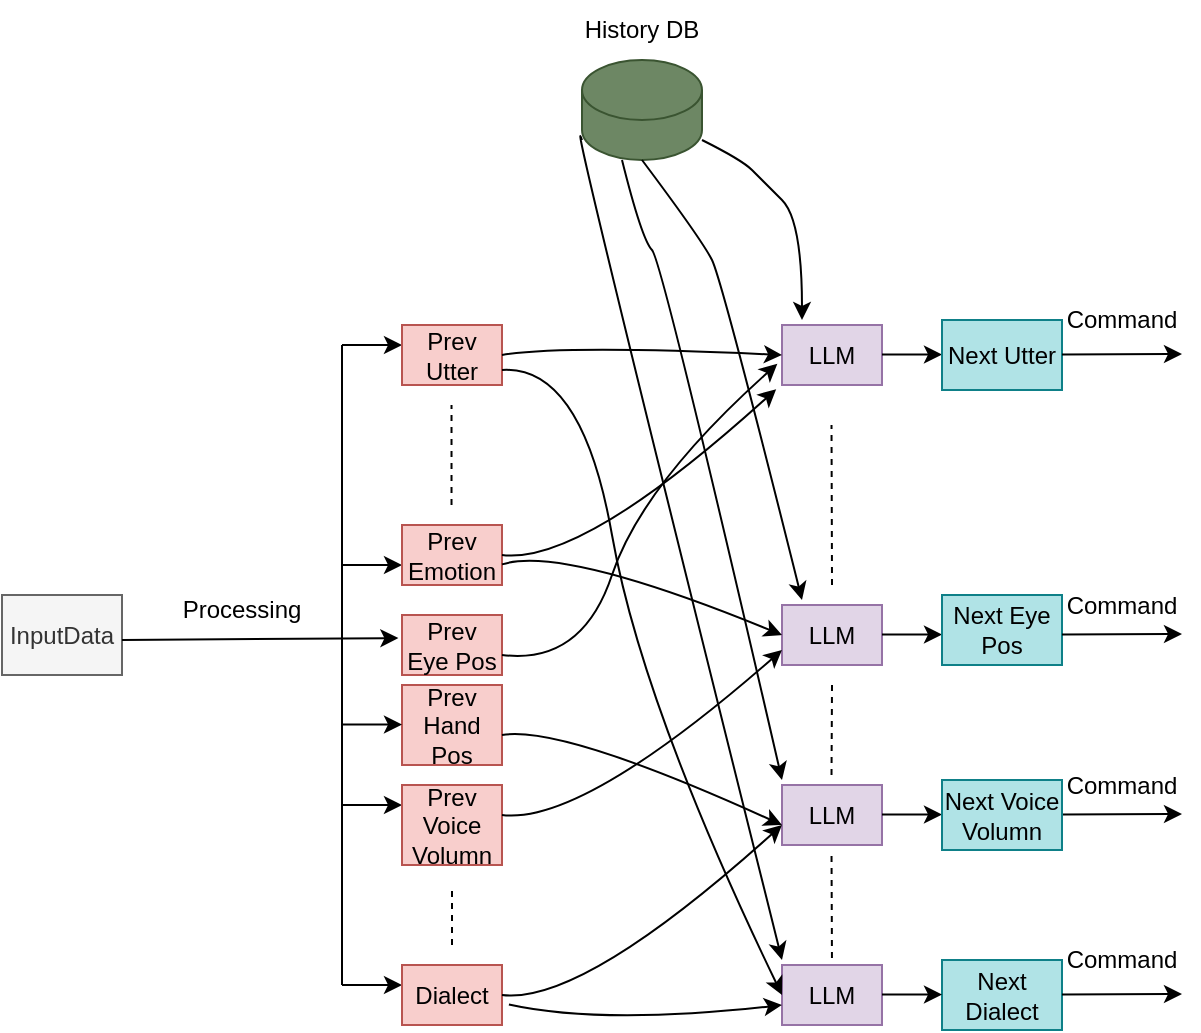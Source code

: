 <mxfile version="24.7.12">
  <diagram name="ページ1" id="9uj0oaKwGcR9AODOr1Fj">
    <mxGraphModel dx="989" dy="509" grid="1" gridSize="10" guides="1" tooltips="1" connect="1" arrows="1" fold="1" page="1" pageScale="1" pageWidth="827" pageHeight="1169" math="0" shadow="0">
      <root>
        <mxCell id="0" />
        <mxCell id="1" parent="0" />
        <mxCell id="Cd58vTRSSTUxn1B4rG9A-1" value="InputData" style="rounded=0;whiteSpace=wrap;html=1;fillColor=#f5f5f5;fontColor=#333333;strokeColor=#666666;" parent="1" vertex="1">
          <mxGeometry x="70" y="487.5" width="60" height="40" as="geometry" />
        </mxCell>
        <mxCell id="Cd58vTRSSTUxn1B4rG9A-4" value="Prev Hand Pos" style="whiteSpace=wrap;html=1;rounded=0;fillColor=#f8cecc;strokeColor=#b85450;" parent="1" vertex="1">
          <mxGeometry x="270" y="532.5" width="50" height="40" as="geometry" />
        </mxCell>
        <mxCell id="Cd58vTRSSTUxn1B4rG9A-11" value="Prev Eye Pos" style="rounded=0;whiteSpace=wrap;html=1;fillColor=#f8cecc;strokeColor=#b85450;" parent="1" vertex="1">
          <mxGeometry x="270" y="497.5" width="50" height="30" as="geometry" />
        </mxCell>
        <mxCell id="Cd58vTRSSTUxn1B4rG9A-17" value="" style="endArrow=none;html=1;rounded=0;" parent="1" edge="1">
          <mxGeometry width="50" height="50" relative="1" as="geometry">
            <mxPoint x="240" y="512.5" as="sourcePoint" />
            <mxPoint x="240" y="362.5" as="targetPoint" />
          </mxGeometry>
        </mxCell>
        <mxCell id="Cd58vTRSSTUxn1B4rG9A-18" value="" style="endArrow=none;html=1;rounded=0;" parent="1" edge="1">
          <mxGeometry width="50" height="50" relative="1" as="geometry">
            <mxPoint x="240" y="682.5" as="sourcePoint" />
            <mxPoint x="240" y="552.5" as="targetPoint" />
          </mxGeometry>
        </mxCell>
        <mxCell id="Cd58vTRSSTUxn1B4rG9A-19" value="" style="endArrow=classic;html=1;rounded=0;" parent="1" edge="1">
          <mxGeometry width="50" height="50" relative="1" as="geometry">
            <mxPoint x="240" y="472.5" as="sourcePoint" />
            <mxPoint x="270" y="472.5" as="targetPoint" />
          </mxGeometry>
        </mxCell>
        <mxCell id="Cd58vTRSSTUxn1B4rG9A-21" value="" style="endArrow=classic;html=1;rounded=0;" parent="1" edge="1">
          <mxGeometry width="50" height="50" relative="1" as="geometry">
            <mxPoint x="240" y="362.5" as="sourcePoint" />
            <mxPoint x="270" y="362.5" as="targetPoint" />
          </mxGeometry>
        </mxCell>
        <mxCell id="Cd58vTRSSTUxn1B4rG9A-22" value="" style="endArrow=classic;html=1;rounded=0;" parent="1" edge="1">
          <mxGeometry width="50" height="50" relative="1" as="geometry">
            <mxPoint x="240" y="592.5" as="sourcePoint" />
            <mxPoint x="270" y="592.5" as="targetPoint" />
          </mxGeometry>
        </mxCell>
        <mxCell id="Cd58vTRSSTUxn1B4rG9A-24" value="" style="endArrow=classic;html=1;rounded=0;" parent="1" edge="1">
          <mxGeometry width="50" height="50" relative="1" as="geometry">
            <mxPoint x="240" y="682.5" as="sourcePoint" />
            <mxPoint x="270" y="682.5" as="targetPoint" />
          </mxGeometry>
        </mxCell>
        <mxCell id="Cd58vTRSSTUxn1B4rG9A-25" value="" style="endArrow=classic;html=1;rounded=0;" parent="1" edge="1">
          <mxGeometry width="50" height="50" relative="1" as="geometry">
            <mxPoint x="240" y="552.26" as="sourcePoint" />
            <mxPoint x="270" y="552.26" as="targetPoint" />
          </mxGeometry>
        </mxCell>
        <mxCell id="Cd58vTRSSTUxn1B4rG9A-26" value="" style="endArrow=classic;html=1;rounded=0;" parent="1" edge="1">
          <mxGeometry width="50" height="50" relative="1" as="geometry">
            <mxPoint x="600" y="597.26" as="sourcePoint" />
            <mxPoint x="660" y="597" as="targetPoint" />
          </mxGeometry>
        </mxCell>
        <mxCell id="Cd58vTRSSTUxn1B4rG9A-27" value="" style="endArrow=none;dashed=1;html=1;rounded=0;" parent="1" edge="1">
          <mxGeometry width="50" height="50" relative="1" as="geometry">
            <mxPoint x="295" y="662.5" as="sourcePoint" />
            <mxPoint x="295" y="632.5" as="targetPoint" />
          </mxGeometry>
        </mxCell>
        <mxCell id="Cd58vTRSSTUxn1B4rG9A-28" value="LLM" style="whiteSpace=wrap;html=1;rounded=0;fillColor=#e1d5e7;strokeColor=#9673a6;" parent="1" vertex="1">
          <mxGeometry x="460" y="492.5" width="50" height="30" as="geometry" />
        </mxCell>
        <mxCell id="Cd58vTRSSTUxn1B4rG9A-29" value="Prev Utter" style="whiteSpace=wrap;html=1;rounded=0;fillColor=#f8cecc;strokeColor=#b85450;" parent="1" vertex="1">
          <mxGeometry x="270" y="352.5" width="50" height="30" as="geometry" />
        </mxCell>
        <mxCell id="Cd58vTRSSTUxn1B4rG9A-30" value="LLM" style="whiteSpace=wrap;html=1;rounded=0;fillColor=#e1d5e7;strokeColor=#9673a6;" parent="1" vertex="1">
          <mxGeometry x="460" y="352.5" width="50" height="30" as="geometry" />
        </mxCell>
        <mxCell id="Cd58vTRSSTUxn1B4rG9A-31" value="Prev Emotion" style="whiteSpace=wrap;html=1;rounded=0;fillColor=#f8cecc;strokeColor=#b85450;" parent="1" vertex="1">
          <mxGeometry x="270" y="452.5" width="50" height="30" as="geometry" />
        </mxCell>
        <mxCell id="Cd58vTRSSTUxn1B4rG9A-32" value="Dialect" style="whiteSpace=wrap;html=1;rounded=0;fillColor=#f8cecc;strokeColor=#b85450;" parent="1" vertex="1">
          <mxGeometry x="270" y="672.5" width="50" height="30" as="geometry" />
        </mxCell>
        <mxCell id="Cd58vTRSSTUxn1B4rG9A-33" value="Prev Voice Volumn" style="whiteSpace=wrap;html=1;rounded=0;fillColor=#f8cecc;strokeColor=#b85450;" parent="1" vertex="1">
          <mxGeometry x="270" y="582.5" width="50" height="40" as="geometry" />
        </mxCell>
        <mxCell id="Cd58vTRSSTUxn1B4rG9A-34" value="LLM" style="whiteSpace=wrap;html=1;rounded=0;fillColor=#e1d5e7;strokeColor=#9673a6;" parent="1" vertex="1">
          <mxGeometry x="460" y="582.5" width="50" height="30" as="geometry" />
        </mxCell>
        <mxCell id="Cd58vTRSSTUxn1B4rG9A-35" value="" style="endArrow=none;dashed=1;html=1;rounded=0;" parent="1" edge="1">
          <mxGeometry width="50" height="50" relative="1" as="geometry">
            <mxPoint x="294.76" y="442.5" as="sourcePoint" />
            <mxPoint x="294.76" y="392.5" as="targetPoint" />
          </mxGeometry>
        </mxCell>
        <mxCell id="Cd58vTRSSTUxn1B4rG9A-38" value="" style="curved=1;endArrow=classic;html=1;rounded=0;entryX=0;entryY=0.5;entryDx=0;entryDy=0;exitX=1;exitY=0.657;exitDx=0;exitDy=0;exitPerimeter=0;" parent="1" source="Cd58vTRSSTUxn1B4rG9A-31" target="Cd58vTRSSTUxn1B4rG9A-28" edge="1">
          <mxGeometry width="50" height="50" relative="1" as="geometry">
            <mxPoint x="320" y="472.5" as="sourcePoint" />
            <mxPoint x="450" y="512.5" as="targetPoint" />
            <Array as="points">
              <mxPoint x="350" y="462.5" />
            </Array>
          </mxGeometry>
        </mxCell>
        <mxCell id="Cd58vTRSSTUxn1B4rG9A-40" value="" style="curved=1;endArrow=classic;html=1;rounded=0;exitX=1;exitY=0.5;exitDx=0;exitDy=0;entryX=-0.058;entryY=1.069;entryDx=0;entryDy=0;entryPerimeter=0;" parent="1" source="Cd58vTRSSTUxn1B4rG9A-31" target="Cd58vTRSSTUxn1B4rG9A-30" edge="1">
          <mxGeometry width="50" height="50" relative="1" as="geometry">
            <mxPoint x="330" y="472.5" as="sourcePoint" />
            <mxPoint x="460" y="412.5" as="targetPoint" />
            <Array as="points">
              <mxPoint x="360" y="472.5" />
            </Array>
          </mxGeometry>
        </mxCell>
        <mxCell id="Cd58vTRSSTUxn1B4rG9A-41" value="" style="curved=1;endArrow=classic;html=1;rounded=0;exitX=1;exitY=0.5;exitDx=0;exitDy=0;entryX=0;entryY=0.5;entryDx=0;entryDy=0;" parent="1" target="Cd58vTRSSTUxn1B4rG9A-30" edge="1">
          <mxGeometry width="50" height="50" relative="1" as="geometry">
            <mxPoint x="320" y="367.5" as="sourcePoint" />
            <mxPoint x="460" y="412.5" as="targetPoint" />
            <Array as="points">
              <mxPoint x="350" y="362.5" />
            </Array>
          </mxGeometry>
        </mxCell>
        <mxCell id="Cd58vTRSSTUxn1B4rG9A-42" value="" style="curved=1;endArrow=classic;html=1;rounded=0;entryX=0;entryY=0.5;entryDx=0;entryDy=0;exitX=1;exitY=0.5;exitDx=0;exitDy=0;" parent="1" edge="1">
          <mxGeometry width="50" height="50" relative="1" as="geometry">
            <mxPoint x="320" y="557.5" as="sourcePoint" />
            <mxPoint x="460" y="602.5" as="targetPoint" />
            <Array as="points">
              <mxPoint x="350" y="552.5" />
            </Array>
          </mxGeometry>
        </mxCell>
        <mxCell id="Cd58vTRSSTUxn1B4rG9A-43" value="" style="curved=1;endArrow=classic;html=1;rounded=0;exitX=1;exitY=0.5;exitDx=0;exitDy=0;" parent="1" edge="1">
          <mxGeometry width="50" height="50" relative="1" as="geometry">
            <mxPoint x="320" y="687.5" as="sourcePoint" />
            <mxPoint x="460" y="602.5" as="targetPoint" />
            <Array as="points">
              <mxPoint x="360" y="692.5" />
            </Array>
          </mxGeometry>
        </mxCell>
        <mxCell id="Cd58vTRSSTUxn1B4rG9A-44" value="" style="curved=1;endArrow=classic;html=1;rounded=0;exitX=1;exitY=0.5;exitDx=0;exitDy=0;entryX=-0.046;entryY=0.646;entryDx=0;entryDy=0;entryPerimeter=0;" parent="1" target="Cd58vTRSSTUxn1B4rG9A-30" edge="1">
          <mxGeometry width="50" height="50" relative="1" as="geometry">
            <mxPoint x="320" y="517.5" as="sourcePoint" />
            <mxPoint x="460" y="462.5" as="targetPoint" />
            <Array as="points">
              <mxPoint x="360" y="522.5" />
              <mxPoint x="390" y="432.5" />
            </Array>
          </mxGeometry>
        </mxCell>
        <mxCell id="Cd58vTRSSTUxn1B4rG9A-45" value="" style="curved=1;endArrow=classic;html=1;rounded=0;exitX=1;exitY=0.5;exitDx=0;exitDy=0;entryX=0;entryY=0.75;entryDx=0;entryDy=0;" parent="1" target="Cd58vTRSSTUxn1B4rG9A-28" edge="1">
          <mxGeometry width="50" height="50" relative="1" as="geometry">
            <mxPoint x="320" y="597.5" as="sourcePoint" />
            <mxPoint x="460" y="542.5" as="targetPoint" />
            <Array as="points">
              <mxPoint x="360" y="602.5" />
            </Array>
          </mxGeometry>
        </mxCell>
        <mxCell id="Cd58vTRSSTUxn1B4rG9A-46" value="" style="endArrow=classic;html=1;rounded=0;" parent="1" edge="1">
          <mxGeometry width="50" height="50" relative="1" as="geometry">
            <mxPoint x="510" y="367.26" as="sourcePoint" />
            <mxPoint x="540" y="367.26" as="targetPoint" />
          </mxGeometry>
        </mxCell>
        <mxCell id="Cd58vTRSSTUxn1B4rG9A-47" value="" style="endArrow=classic;html=1;rounded=0;" parent="1" edge="1">
          <mxGeometry width="50" height="50" relative="1" as="geometry">
            <mxPoint x="510" y="597.26" as="sourcePoint" />
            <mxPoint x="540" y="597.26" as="targetPoint" />
          </mxGeometry>
        </mxCell>
        <mxCell id="Cd58vTRSSTUxn1B4rG9A-48" value="" style="endArrow=classic;html=1;rounded=0;" parent="1" edge="1">
          <mxGeometry width="50" height="50" relative="1" as="geometry">
            <mxPoint x="510" y="507.26" as="sourcePoint" />
            <mxPoint x="540" y="507.26" as="targetPoint" />
          </mxGeometry>
        </mxCell>
        <mxCell id="Cd58vTRSSTUxn1B4rG9A-49" value="" style="endArrow=none;dashed=1;html=1;rounded=0;" parent="1" edge="1">
          <mxGeometry width="50" height="50" relative="1" as="geometry">
            <mxPoint x="485" y="482.5" as="sourcePoint" />
            <mxPoint x="484.76" y="402.5" as="targetPoint" />
          </mxGeometry>
        </mxCell>
        <mxCell id="Cd58vTRSSTUxn1B4rG9A-50" value="" style="endArrow=none;dashed=1;html=1;rounded=0;" parent="1" edge="1">
          <mxGeometry width="50" height="50" relative="1" as="geometry">
            <mxPoint x="484.76" y="577.5" as="sourcePoint" />
            <mxPoint x="485" y="532.5" as="targetPoint" />
          </mxGeometry>
        </mxCell>
        <mxCell id="Cd58vTRSSTUxn1B4rG9A-51" value="Next Utter" style="rounded=0;whiteSpace=wrap;html=1;fillColor=#b0e3e6;strokeColor=#0e8088;" parent="1" vertex="1">
          <mxGeometry x="540" y="350" width="60" height="35" as="geometry" />
        </mxCell>
        <mxCell id="Cd58vTRSSTUxn1B4rG9A-52" value="Next Eye Pos" style="rounded=0;whiteSpace=wrap;html=1;fillColor=#b0e3e6;strokeColor=#0e8088;" parent="1" vertex="1">
          <mxGeometry x="540" y="487.5" width="60" height="35" as="geometry" />
        </mxCell>
        <mxCell id="Cd58vTRSSTUxn1B4rG9A-53" value="Next Voice Volumn" style="rounded=0;whiteSpace=wrap;html=1;fillColor=#b0e3e6;strokeColor=#0e8088;" parent="1" vertex="1">
          <mxGeometry x="540" y="580" width="60" height="35" as="geometry" />
        </mxCell>
        <mxCell id="Cd58vTRSSTUxn1B4rG9A-54" value="" style="endArrow=none;dashed=1;html=1;rounded=0;" parent="1" edge="1">
          <mxGeometry width="50" height="50" relative="1" as="geometry">
            <mxPoint x="485" y="675" as="sourcePoint" />
            <mxPoint x="484.76" y="615" as="targetPoint" />
          </mxGeometry>
        </mxCell>
        <mxCell id="Cd58vTRSSTUxn1B4rG9A-57" value="LLM" style="whiteSpace=wrap;html=1;rounded=0;fillColor=#e1d5e7;strokeColor=#9673a6;" parent="1" vertex="1">
          <mxGeometry x="460" y="672.5" width="50" height="30" as="geometry" />
        </mxCell>
        <mxCell id="Cd58vTRSSTUxn1B4rG9A-58" value="Next Dialect" style="rounded=0;whiteSpace=wrap;html=1;fillColor=#b0e3e6;strokeColor=#0e8088;" parent="1" vertex="1">
          <mxGeometry x="540" y="670" width="60" height="35" as="geometry" />
        </mxCell>
        <mxCell id="Cd58vTRSSTUxn1B4rG9A-59" value="" style="endArrow=classic;html=1;rounded=0;" parent="1" edge="1">
          <mxGeometry width="50" height="50" relative="1" as="geometry">
            <mxPoint x="510" y="687.26" as="sourcePoint" />
            <mxPoint x="540" y="687.26" as="targetPoint" />
          </mxGeometry>
        </mxCell>
        <mxCell id="Cd58vTRSSTUxn1B4rG9A-60" value="" style="curved=1;endArrow=classic;html=1;rounded=0;exitX=1;exitY=0.75;exitDx=0;exitDy=0;entryX=0;entryY=0.5;entryDx=0;entryDy=0;" parent="1" source="Cd58vTRSSTUxn1B4rG9A-29" target="Cd58vTRSSTUxn1B4rG9A-57" edge="1">
          <mxGeometry width="50" height="50" relative="1" as="geometry">
            <mxPoint x="330" y="377.5" as="sourcePoint" />
            <mxPoint x="470" y="377.5" as="targetPoint" />
            <Array as="points">
              <mxPoint x="360" y="372.5" />
              <mxPoint x="390" y="542.5" />
            </Array>
          </mxGeometry>
        </mxCell>
        <mxCell id="Cd58vTRSSTUxn1B4rG9A-61" value="" style="curved=1;endArrow=classic;html=1;rounded=0;exitX=1.069;exitY=0.657;exitDx=0;exitDy=0;exitPerimeter=0;" parent="1" source="Cd58vTRSSTUxn1B4rG9A-32" edge="1">
          <mxGeometry width="50" height="50" relative="1" as="geometry">
            <mxPoint x="330" y="697.5" as="sourcePoint" />
            <mxPoint x="460" y="692.5" as="targetPoint" />
            <Array as="points">
              <mxPoint x="370" y="702.5" />
            </Array>
          </mxGeometry>
        </mxCell>
        <mxCell id="Cd58vTRSSTUxn1B4rG9A-62" value="Processing" style="text;html=1;align=center;verticalAlign=middle;whiteSpace=wrap;rounded=0;" parent="1" vertex="1">
          <mxGeometry x="160" y="480" width="60" height="30" as="geometry" />
        </mxCell>
        <mxCell id="Cd58vTRSSTUxn1B4rG9A-63" value="" style="endArrow=classic;html=1;rounded=0;entryX=-0.036;entryY=0.385;entryDx=0;entryDy=0;entryPerimeter=0;" parent="1" target="Cd58vTRSSTUxn1B4rG9A-11" edge="1">
          <mxGeometry width="50" height="50" relative="1" as="geometry">
            <mxPoint x="130" y="510" as="sourcePoint" />
            <mxPoint x="180" y="460" as="targetPoint" />
          </mxGeometry>
        </mxCell>
        <mxCell id="Cd58vTRSSTUxn1B4rG9A-64" value="" style="endArrow=none;html=1;rounded=0;" parent="1" edge="1">
          <mxGeometry width="50" height="50" relative="1" as="geometry">
            <mxPoint x="240" y="560" as="sourcePoint" />
            <mxPoint x="240" y="510" as="targetPoint" />
          </mxGeometry>
        </mxCell>
        <mxCell id="Cd58vTRSSTUxn1B4rG9A-65" value="" style="endArrow=classic;html=1;rounded=0;" parent="1" edge="1">
          <mxGeometry width="50" height="50" relative="1" as="geometry">
            <mxPoint x="600" y="367.26" as="sourcePoint" />
            <mxPoint x="660" y="367" as="targetPoint" />
          </mxGeometry>
        </mxCell>
        <mxCell id="Cd58vTRSSTUxn1B4rG9A-66" value="" style="endArrow=classic;html=1;rounded=0;" parent="1" edge="1">
          <mxGeometry width="50" height="50" relative="1" as="geometry">
            <mxPoint x="600" y="687.26" as="sourcePoint" />
            <mxPoint x="660" y="687" as="targetPoint" />
          </mxGeometry>
        </mxCell>
        <mxCell id="Cd58vTRSSTUxn1B4rG9A-67" value="" style="endArrow=classic;html=1;rounded=0;" parent="1" edge="1">
          <mxGeometry width="50" height="50" relative="1" as="geometry">
            <mxPoint x="600" y="507.26" as="sourcePoint" />
            <mxPoint x="660" y="507" as="targetPoint" />
          </mxGeometry>
        </mxCell>
        <mxCell id="Cd58vTRSSTUxn1B4rG9A-68" value="Command" style="text;html=1;align=center;verticalAlign=middle;whiteSpace=wrap;rounded=0;" parent="1" vertex="1">
          <mxGeometry x="610" y="340" width="40" height="20" as="geometry" />
        </mxCell>
        <mxCell id="Cd58vTRSSTUxn1B4rG9A-69" value="Command" style="text;html=1;align=center;verticalAlign=middle;whiteSpace=wrap;rounded=0;" parent="1" vertex="1">
          <mxGeometry x="610" y="482.5" width="40" height="20" as="geometry" />
        </mxCell>
        <mxCell id="Cd58vTRSSTUxn1B4rG9A-70" value="Command" style="text;html=1;align=center;verticalAlign=middle;whiteSpace=wrap;rounded=0;" parent="1" vertex="1">
          <mxGeometry x="610" y="572.5" width="40" height="20" as="geometry" />
        </mxCell>
        <mxCell id="Cd58vTRSSTUxn1B4rG9A-71" value="Command" style="text;html=1;align=center;verticalAlign=middle;whiteSpace=wrap;rounded=0;" parent="1" vertex="1">
          <mxGeometry x="610" y="660" width="40" height="20" as="geometry" />
        </mxCell>
        <mxCell id="Mk5tEbPR7TCNFJ9Gu0Fp-1" value="" style="shape=cylinder3;whiteSpace=wrap;html=1;boundedLbl=1;backgroundOutline=1;size=15;fillColor=#6d8764;fontColor=#ffffff;strokeColor=#3A5431;" vertex="1" parent="1">
          <mxGeometry x="360" y="220" width="60" height="50" as="geometry" />
        </mxCell>
        <mxCell id="Mk5tEbPR7TCNFJ9Gu0Fp-2" value="History DB" style="text;html=1;align=center;verticalAlign=middle;whiteSpace=wrap;rounded=0;" vertex="1" parent="1">
          <mxGeometry x="360" y="190" width="60" height="30" as="geometry" />
        </mxCell>
        <mxCell id="Mk5tEbPR7TCNFJ9Gu0Fp-3" value="" style="curved=1;endArrow=classic;html=1;rounded=0;" edge="1" parent="1">
          <mxGeometry width="50" height="50" relative="1" as="geometry">
            <mxPoint x="420" y="260" as="sourcePoint" />
            <mxPoint x="470" y="350" as="targetPoint" />
            <Array as="points">
              <mxPoint x="440" y="270" />
              <mxPoint x="450" y="280" />
              <mxPoint x="470" y="300" />
            </Array>
          </mxGeometry>
        </mxCell>
        <mxCell id="Mk5tEbPR7TCNFJ9Gu0Fp-4" value="" style="curved=1;endArrow=classic;html=1;rounded=0;" edge="1" parent="1">
          <mxGeometry width="50" height="50" relative="1" as="geometry">
            <mxPoint x="390" y="270" as="sourcePoint" />
            <mxPoint x="470" y="490" as="targetPoint" />
            <Array as="points">
              <mxPoint x="420" y="310" />
              <mxPoint x="430" y="330" />
            </Array>
          </mxGeometry>
        </mxCell>
        <mxCell id="Mk5tEbPR7TCNFJ9Gu0Fp-5" value="" style="curved=1;endArrow=classic;html=1;rounded=0;" edge="1" parent="1">
          <mxGeometry width="50" height="50" relative="1" as="geometry">
            <mxPoint x="380" y="270" as="sourcePoint" />
            <mxPoint x="460" y="580" as="targetPoint" />
            <Array as="points">
              <mxPoint x="390" y="310" />
              <mxPoint x="400" y="320" />
            </Array>
          </mxGeometry>
        </mxCell>
        <mxCell id="Mk5tEbPR7TCNFJ9Gu0Fp-6" value="" style="curved=1;endArrow=classic;html=1;rounded=0;" edge="1" parent="1">
          <mxGeometry width="50" height="50" relative="1" as="geometry">
            <mxPoint x="360" y="260" as="sourcePoint" />
            <mxPoint x="460" y="670" as="targetPoint" />
            <Array as="points">
              <mxPoint x="350" y="230" />
            </Array>
          </mxGeometry>
        </mxCell>
      </root>
    </mxGraphModel>
  </diagram>
</mxfile>
